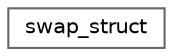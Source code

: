 digraph "Graphical Class Hierarchy"
{
 // LATEX_PDF_SIZE
  bgcolor="transparent";
  edge [fontname=Helvetica,fontsize=10,labelfontname=Helvetica,labelfontsize=10];
  node [fontname=Helvetica,fontsize=10,shape=box,height=0.2,width=0.4];
  rankdir="LR";
  Node0 [label="swap_struct",height=0.2,width=0.4,color="grey40", fillcolor="white", style="filled",URL="$structswap__struct.html",tooltip=" "];
}
